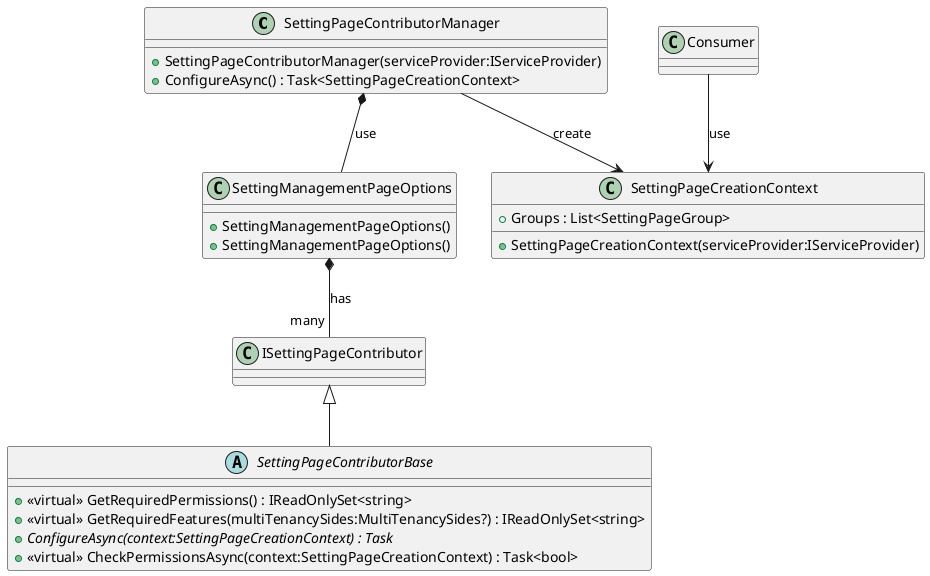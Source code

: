 @startuml
class SettingPageContributorManager {
    + SettingPageContributorManager(serviceProvider:IServiceProvider)
    + ConfigureAsync() : Task<SettingPageCreationContext>
}
class SettingManagementPageOptions {
    + SettingManagementPageOptions()
}
class SettingPageCreationContext {
    + Groups : List<SettingPageGroup>
    + SettingPageCreationContext(serviceProvider:IServiceProvider)
}
class SettingManagementPageOptions {
    + SettingManagementPageOptions()
}
abstract class SettingPageContributorBase {
    + <<virtual>> GetRequiredPermissions() : IReadOnlySet<string>
    + <<virtual>> GetRequiredFeatures(multiTenancySides:MultiTenancySides?) : IReadOnlySet<string>
    + {abstract} ConfigureAsync(context:SettingPageCreationContext) : Task
    + <<virtual>> CheckPermissionsAsync(context:SettingPageCreationContext) : Task<bool>
}
SettingManagementPageOptions *-- "many" ISettingPageContributor : "has"
ISettingPageContributor <|-- SettingPageContributorBase
SettingPageContributorManager *-- SettingManagementPageOptions : "use"
SettingPageContributorManager --> SettingPageCreationContext : "create"
Consumer --> SettingPageCreationContext : "use"
@enduml